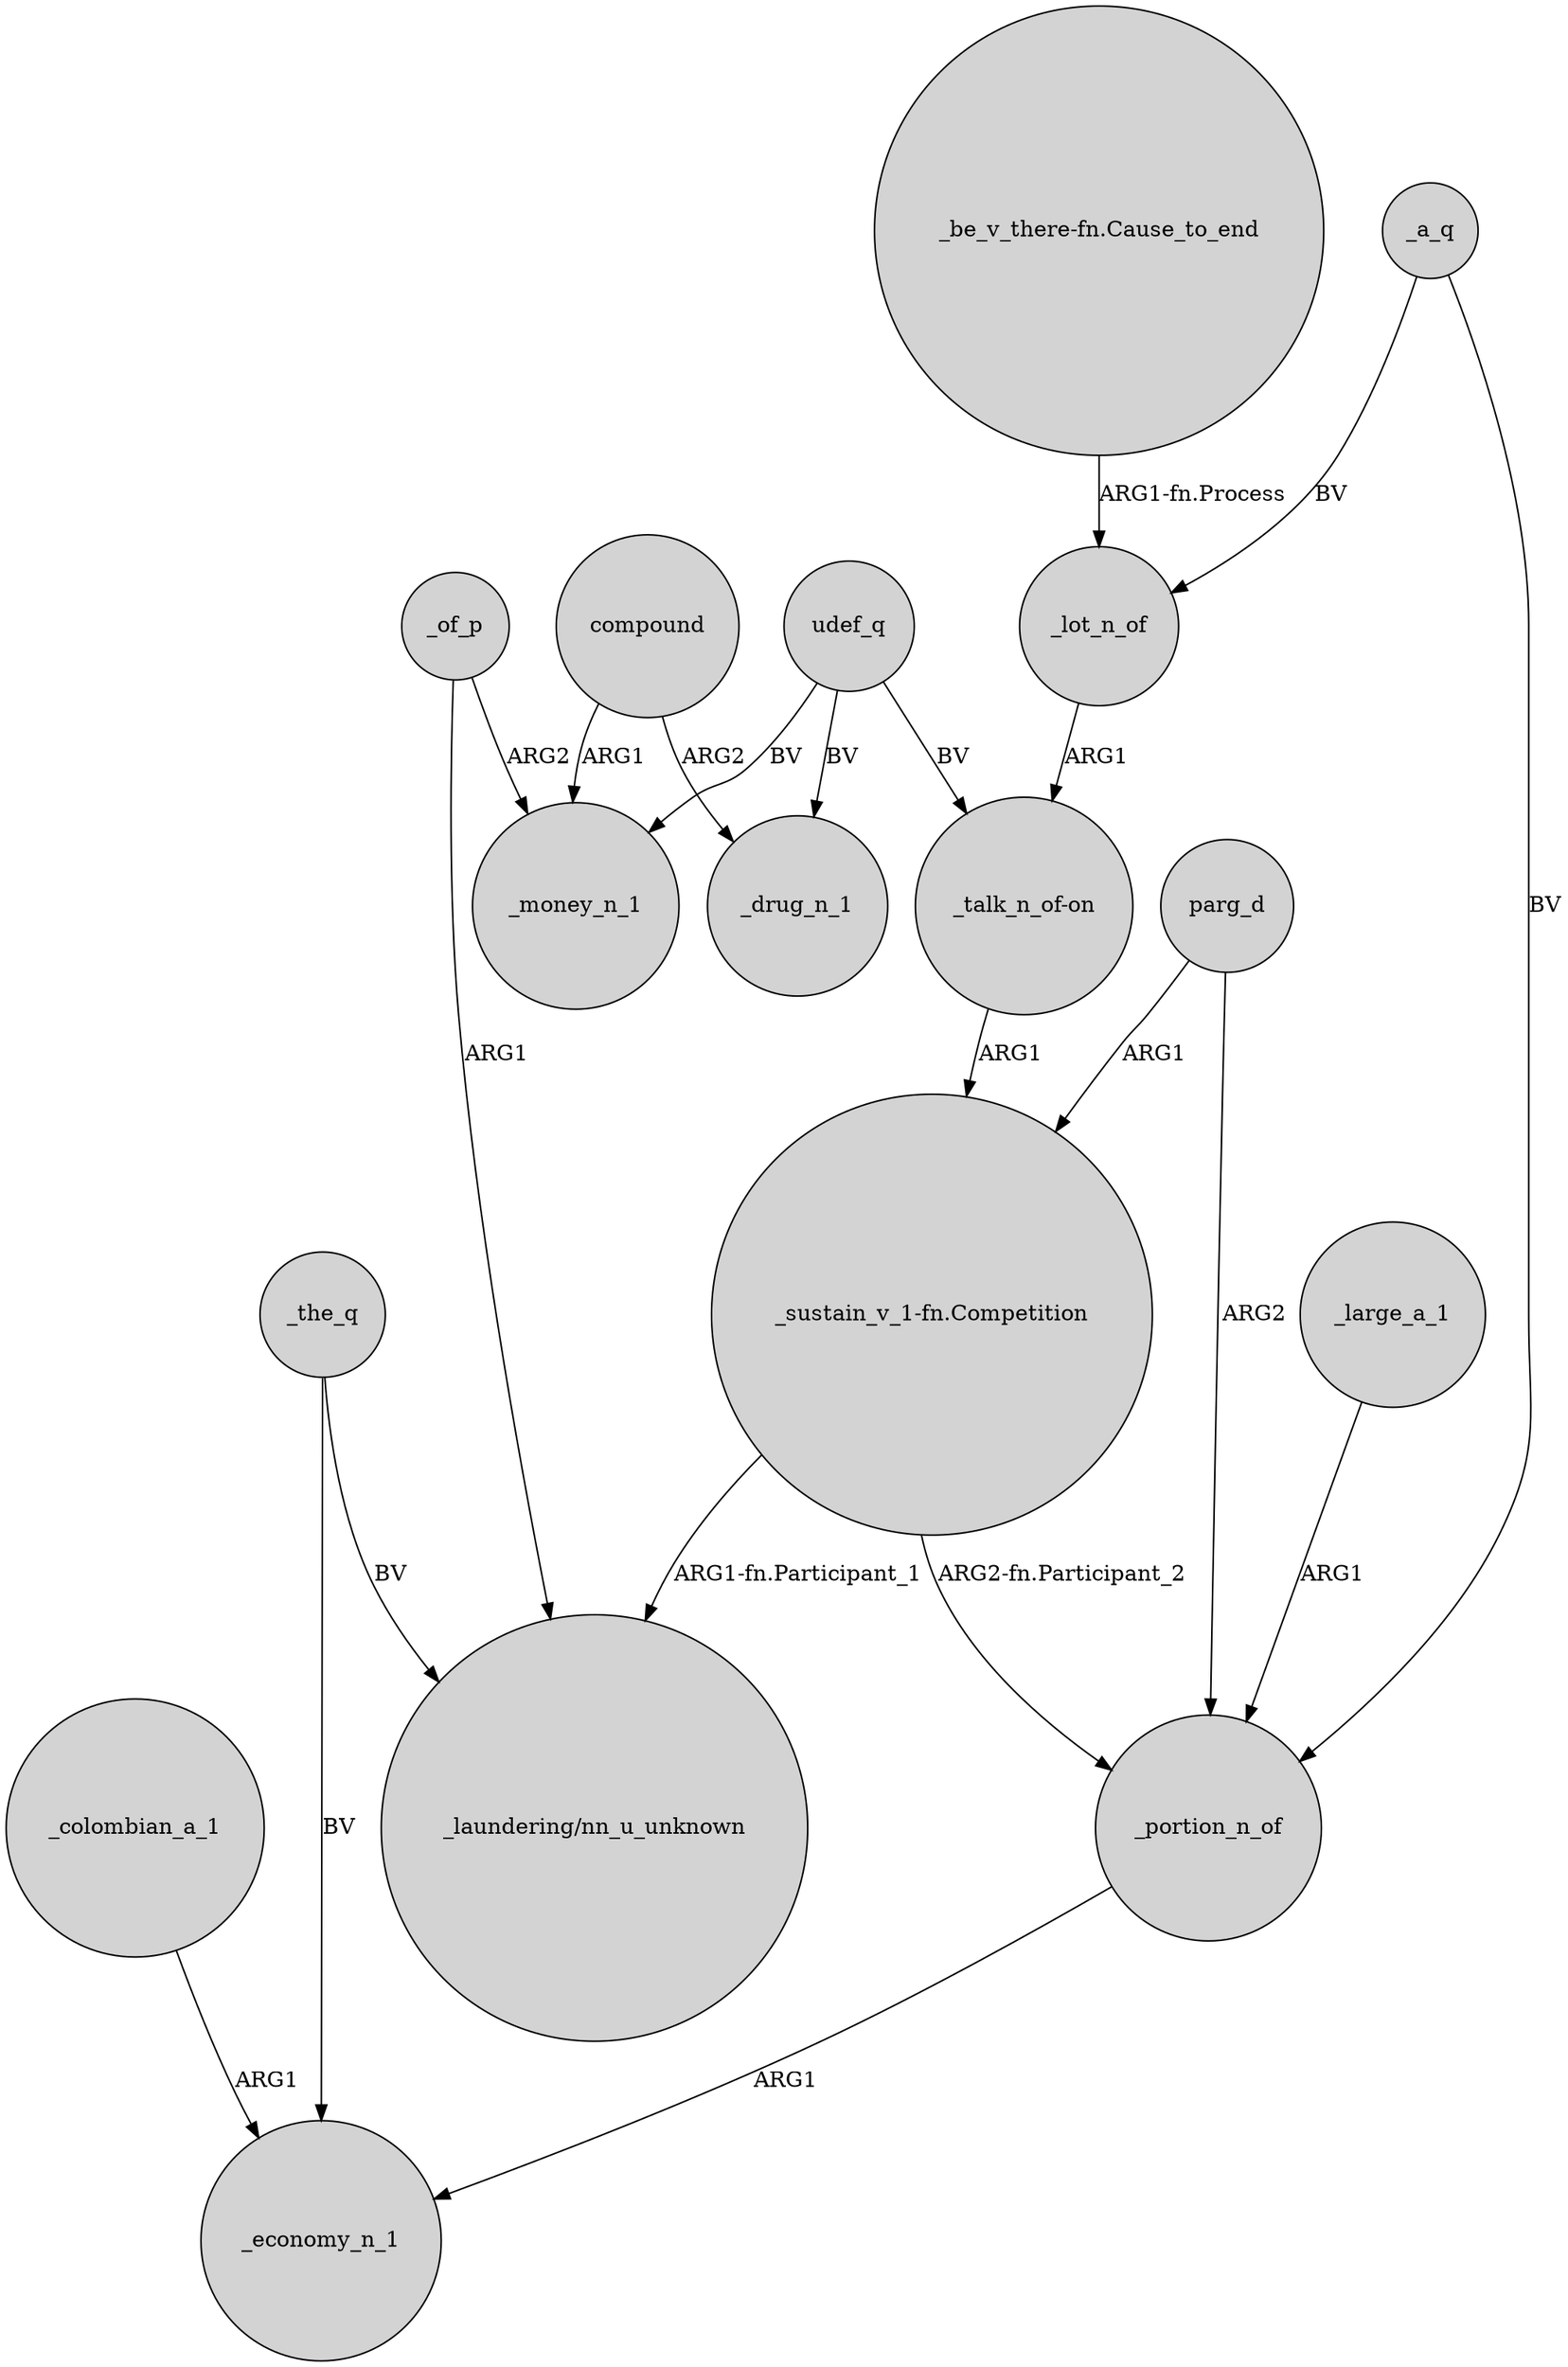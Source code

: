 digraph {
	node [shape=circle style=filled]
	_colombian_a_1 -> _economy_n_1 [label=ARG1]
	_of_p -> "_laundering/nn_u_unknown" [label=ARG1]
	_lot_n_of -> "_talk_n_of-on" [label=ARG1]
	udef_q -> _drug_n_1 [label=BV]
	compound -> _money_n_1 [label=ARG1]
	_the_q -> "_laundering/nn_u_unknown" [label=BV]
	"_sustain_v_1-fn.Competition" -> "_laundering/nn_u_unknown" [label="ARG1-fn.Participant_1"]
	_a_q -> _lot_n_of [label=BV]
	_large_a_1 -> _portion_n_of [label=ARG1]
	udef_q -> _money_n_1 [label=BV]
	_a_q -> _portion_n_of [label=BV]
	"_sustain_v_1-fn.Competition" -> _portion_n_of [label="ARG2-fn.Participant_2"]
	_portion_n_of -> _economy_n_1 [label=ARG1]
	_of_p -> _money_n_1 [label=ARG2]
	parg_d -> "_sustain_v_1-fn.Competition" [label=ARG1]
	"_talk_n_of-on" -> "_sustain_v_1-fn.Competition" [label=ARG1]
	"_be_v_there-fn.Cause_to_end" -> _lot_n_of [label="ARG1-fn.Process"]
	parg_d -> _portion_n_of [label=ARG2]
	udef_q -> "_talk_n_of-on" [label=BV]
	_the_q -> _economy_n_1 [label=BV]
	compound -> _drug_n_1 [label=ARG2]
}
